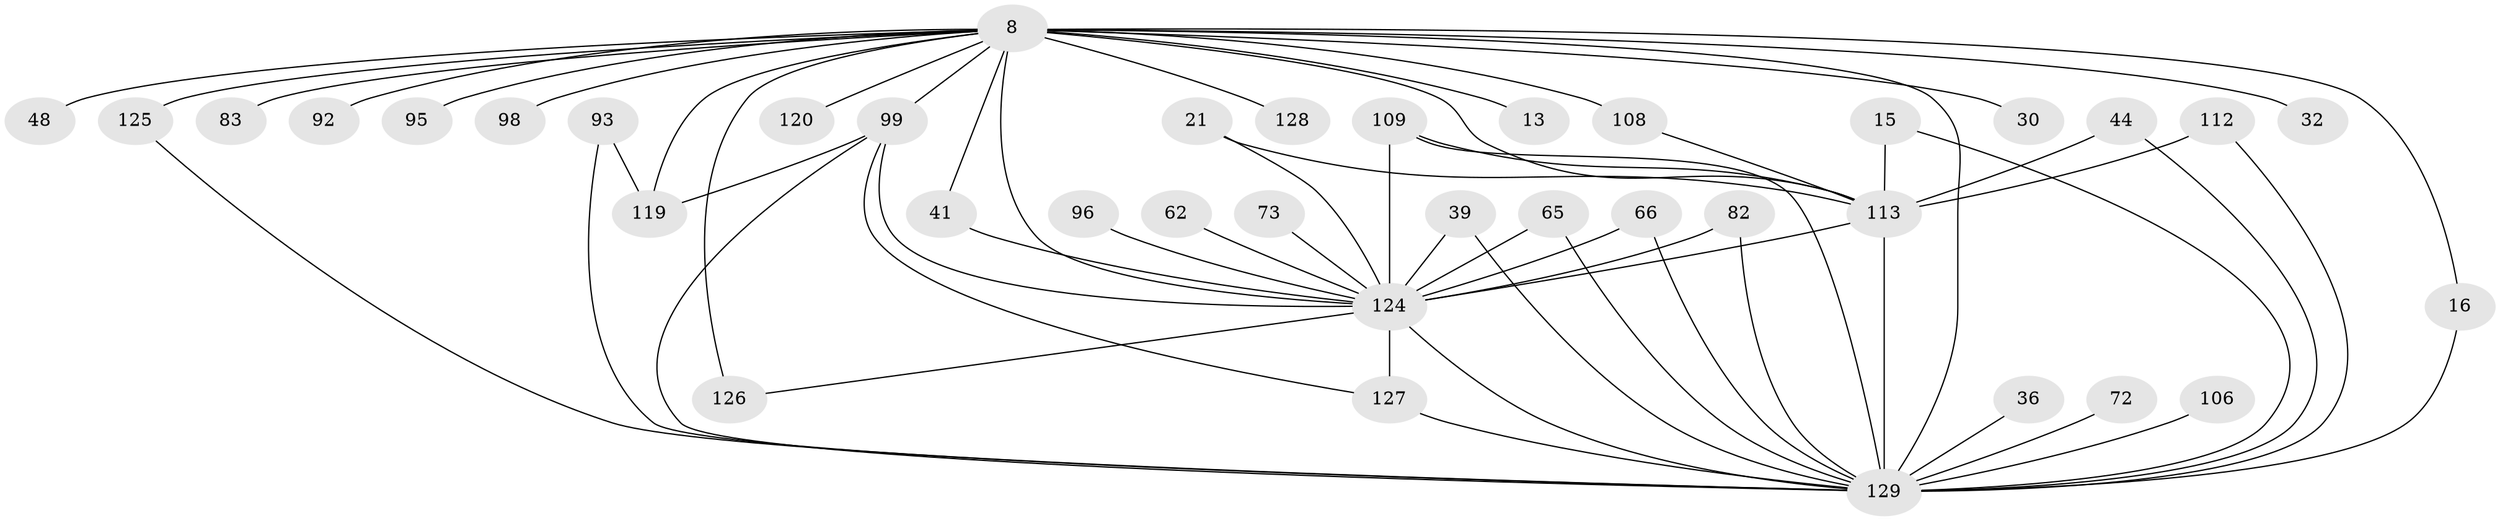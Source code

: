 // original degree distribution, {22: 0.007751937984496124, 25: 0.007751937984496124, 15: 0.007751937984496124, 23: 0.007751937984496124, 26: 0.023255813953488372, 30: 0.007751937984496124, 27: 0.007751937984496124, 12: 0.007751937984496124, 4: 0.10852713178294573, 8: 0.007751937984496124, 2: 0.5503875968992248, 5: 0.046511627906976744, 6: 0.023255813953488372, 3: 0.17054263565891473, 7: 0.015503875968992248}
// Generated by graph-tools (version 1.1) at 2025/46/03/04/25 21:46:57]
// undirected, 38 vertices, 61 edges
graph export_dot {
graph [start="1"]
  node [color=gray90,style=filled];
  8 [super="+5+7"];
  13;
  15;
  16;
  21;
  30;
  32;
  36;
  39;
  41;
  44;
  48;
  62;
  65;
  66;
  72;
  73;
  82 [super="+64+33"];
  83;
  92;
  93;
  95;
  96;
  98;
  99 [super="+59+86"];
  106;
  108 [super="+31"];
  109 [super="+81"];
  112;
  113 [super="+55+76+85"];
  119 [super="+38+103+91+97"];
  120;
  124 [super="+94+63+78+87+116+80+122"];
  125 [super="+77"];
  126 [super="+71+22+110"];
  127 [super="+104"];
  128;
  129 [super="+67+111+61+79+123"];
  8 -- 13 [weight=2];
  8 -- 83 [weight=2];
  8 -- 95 [weight=2];
  8 -- 120 [weight=2];
  8 -- 128 [weight=2];
  8 -- 32 [weight=2];
  8 -- 48;
  8 -- 119 [weight=7];
  8 -- 16;
  8 -- 92;
  8 -- 30 [weight=2];
  8 -- 98;
  8 -- 41;
  8 -- 125 [weight=3];
  8 -- 126 [weight=6];
  8 -- 113 [weight=12];
  8 -- 124 [weight=19];
  8 -- 129 [weight=20];
  8 -- 99 [weight=4];
  8 -- 108 [weight=3];
  15 -- 113;
  15 -- 129;
  16 -- 129;
  21 -- 124;
  21 -- 113 [weight=2];
  36 -- 129 [weight=2];
  39 -- 124;
  39 -- 129;
  41 -- 124;
  44 -- 113 [weight=2];
  44 -- 129;
  62 -- 124 [weight=2];
  65 -- 124;
  65 -- 129;
  66 -- 124;
  66 -- 129;
  72 -- 129;
  73 -- 124 [weight=2];
  82 -- 124;
  82 -- 129 [weight=3];
  93 -- 119;
  93 -- 129;
  96 -- 124;
  99 -- 127;
  99 -- 129;
  99 -- 124;
  99 -- 119;
  106 -- 129 [weight=3];
  108 -- 113;
  109 -- 129;
  109 -- 113;
  109 -- 124 [weight=4];
  112 -- 113;
  112 -- 129;
  113 -- 124 [weight=5];
  113 -- 129 [weight=8];
  124 -- 127 [weight=5];
  124 -- 129 [weight=21];
  124 -- 126;
  125 -- 129;
  127 -- 129;
}
